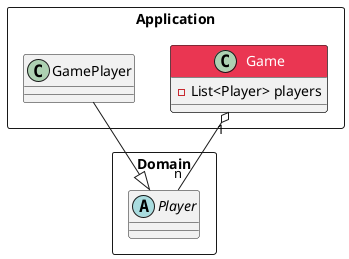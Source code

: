 @startuml actoin-domain

skinparam classFontColor automatic
skinparam classHeaderBackgroundColor<<Important>> #EA3652
hide stereotype

package Domain <<Rectangle>> {

    abstract class Player {
    }

}

package Application <<Rectangle>> {

    class Game <<Important>> {
        - List<Player> players
    }

    class GamePlayer{
    }

}

GamePlayer -d-|>Player
Game "1" o-l- "n" Player


@enduml